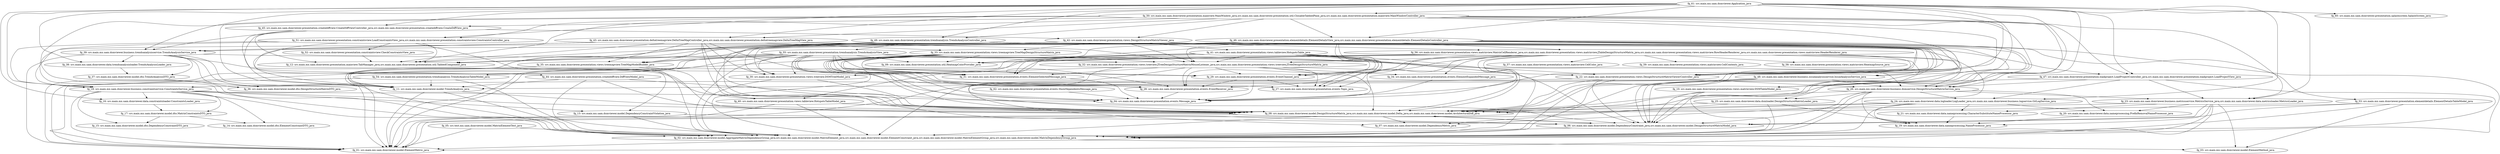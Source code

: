 digraph G { 
"fg_02: src.main.mx.uam.dsmviewer.model.AggregateMatrixDependencyGroup_java,src.main.mx.uam.dsmviewer.model.MatrixElement_java,src.main.mx.uam.dsmviewer.model.ElementConstraint_java,src.main.mx.uam.dsmviewer.model.MatrixElementGroup_java,src.main.mx.uam.dsmviewer.model.MatrixDependencyGroup_java" -> "fg_01: src.main.mx.uam.dsmviewer.model.ElementMetric_java"; 
"fg_02: src.main.mx.uam.dsmviewer.model.AggregateMatrixDependencyGroup_java,src.main.mx.uam.dsmviewer.model.MatrixElement_java,src.main.mx.uam.dsmviewer.model.ElementConstraint_java,src.main.mx.uam.dsmviewer.model.MatrixElementGroup_java,src.main.mx.uam.dsmviewer.model.MatrixDependencyGroup_java" -> "fg_03: src.main.mx.uam.dsmviewer.model.ElementMethod_java"; 
"fg_05: src.test.mx.uam.dsmviewer.model.MatrixElementTest_java" -> "fg_01: src.main.mx.uam.dsmviewer.model.ElementMetric_java"; 
"fg_05: src.test.mx.uam.dsmviewer.model.MatrixElementTest_java" -> "fg_02: src.main.mx.uam.dsmviewer.model.AggregateMatrixDependencyGroup_java,src.main.mx.uam.dsmviewer.model.MatrixElement_java,src.main.mx.uam.dsmviewer.model.ElementConstraint_java,src.main.mx.uam.dsmviewer.model.MatrixElementGroup_java,src.main.mx.uam.dsmviewer.model.MatrixDependencyGroup_java"; 
"fg_06: src.main.mx.uam.dsmviewer.model.DependencyConstraint_java,src.main.mx.uam.dsmviewer.model.DesignStructureMatrixModel_java" -> "fg_08: src.main.mx.uam.dsmviewer.model.DesignStructureMatrix_java,src.main.mx.uam.dsmviewer.model.Delta_java,src.main.mx.uam.dsmviewer.model.ArchitecturalDiff_java"; 
"fg_06: src.main.mx.uam.dsmviewer.model.DependencyConstraint_java,src.main.mx.uam.dsmviewer.model.DesignStructureMatrixModel_java" -> "fg_02: src.main.mx.uam.dsmviewer.model.AggregateMatrixDependencyGroup_java,src.main.mx.uam.dsmviewer.model.MatrixElement_java,src.main.mx.uam.dsmviewer.model.ElementConstraint_java,src.main.mx.uam.dsmviewer.model.MatrixElementGroup_java,src.main.mx.uam.dsmviewer.model.MatrixDependencyGroup_java"; 
"fg_08: src.main.mx.uam.dsmviewer.model.DesignStructureMatrix_java,src.main.mx.uam.dsmviewer.model.Delta_java,src.main.mx.uam.dsmviewer.model.ArchitecturalDiff_java" -> "fg_01: src.main.mx.uam.dsmviewer.model.ElementMetric_java"; 
"fg_08: src.main.mx.uam.dsmviewer.model.DesignStructureMatrix_java,src.main.mx.uam.dsmviewer.model.Delta_java,src.main.mx.uam.dsmviewer.model.ArchitecturalDiff_java" -> "fg_02: src.main.mx.uam.dsmviewer.model.AggregateMatrixDependencyGroup_java,src.main.mx.uam.dsmviewer.model.MatrixElement_java,src.main.mx.uam.dsmviewer.model.ElementConstraint_java,src.main.mx.uam.dsmviewer.model.MatrixElementGroup_java,src.main.mx.uam.dsmviewer.model.MatrixDependencyGroup_java"; 
"fg_08: src.main.mx.uam.dsmviewer.model.DesignStructureMatrix_java,src.main.mx.uam.dsmviewer.model.Delta_java,src.main.mx.uam.dsmviewer.model.ArchitecturalDiff_java" -> "fg_07: src.main.mx.uam.dsmviewer.model.DependencyMetric_java"; 
"fg_08: src.main.mx.uam.dsmviewer.model.DesignStructureMatrix_java,src.main.mx.uam.dsmviewer.model.Delta_java,src.main.mx.uam.dsmviewer.model.ArchitecturalDiff_java" -> "fg_06: src.main.mx.uam.dsmviewer.model.DependencyConstraint_java,src.main.mx.uam.dsmviewer.model.DesignStructureMatrixModel_java"; 
"fg_10: src.main.mx.uam.dsmviewer.presentation.views.matrixview.DSMTableModel_java" -> "fg_08: src.main.mx.uam.dsmviewer.model.DesignStructureMatrix_java,src.main.mx.uam.dsmviewer.model.Delta_java,src.main.mx.uam.dsmviewer.model.ArchitecturalDiff_java"; 
"fg_10: src.main.mx.uam.dsmviewer.presentation.views.matrixview.DSMTableModel_java" -> "fg_02: src.main.mx.uam.dsmviewer.model.AggregateMatrixDependencyGroup_java,src.main.mx.uam.dsmviewer.model.MatrixElement_java,src.main.mx.uam.dsmviewer.model.ElementConstraint_java,src.main.mx.uam.dsmviewer.model.MatrixElementGroup_java,src.main.mx.uam.dsmviewer.model.MatrixDependencyGroup_java"; 
"fg_10: src.main.mx.uam.dsmviewer.presentation.views.matrixview.DSMTableModel_java" -> "fg_06: src.main.mx.uam.dsmviewer.model.DependencyConstraint_java,src.main.mx.uam.dsmviewer.model.DesignStructureMatrixModel_java"; 
"fg_11: src.main.mx.uam.dsmviewer.model.TrendsAnalysis_java" -> "fg_01: src.main.mx.uam.dsmviewer.model.ElementMetric_java"; 
"fg_11: src.main.mx.uam.dsmviewer.model.TrendsAnalysis_java" -> "fg_08: src.main.mx.uam.dsmviewer.model.DesignStructureMatrix_java,src.main.mx.uam.dsmviewer.model.Delta_java,src.main.mx.uam.dsmviewer.model.ArchitecturalDiff_java"; 
"fg_11: src.main.mx.uam.dsmviewer.model.TrendsAnalysis_java" -> "fg_02: src.main.mx.uam.dsmviewer.model.AggregateMatrixDependencyGroup_java,src.main.mx.uam.dsmviewer.model.MatrixElement_java,src.main.mx.uam.dsmviewer.model.ElementConstraint_java,src.main.mx.uam.dsmviewer.model.MatrixElementGroup_java,src.main.mx.uam.dsmviewer.model.MatrixDependencyGroup_java"; 
"fg_13: src.main.mx.uam.dsmviewer.model.DependencyConstraintViolation_java" -> "fg_02: src.main.mx.uam.dsmviewer.model.AggregateMatrixDependencyGroup_java,src.main.mx.uam.dsmviewer.model.MatrixElement_java,src.main.mx.uam.dsmviewer.model.ElementConstraint_java,src.main.mx.uam.dsmviewer.model.MatrixElementGroup_java,src.main.mx.uam.dsmviewer.model.MatrixDependencyGroup_java"; 
"fg_13: src.main.mx.uam.dsmviewer.model.DependencyConstraintViolation_java" -> "fg_06: src.main.mx.uam.dsmviewer.model.DependencyConstraint_java,src.main.mx.uam.dsmviewer.model.DesignStructureMatrixModel_java"; 
"fg_16: src.main.mx.uam.dsmviewer.data.constraintsloader.ConstraintsLoader_java" -> "fg_17: src.main.mx.uam.dsmviewer.model.dto.MatrixConstraintsDTO_java"; 
"fg_17: src.main.mx.uam.dsmviewer.model.dto.MatrixConstraintsDTO_java" -> "fg_15: src.main.mx.uam.dsmviewer.model.dto.DependencyConstraintDTO_java"; 
"fg_17: src.main.mx.uam.dsmviewer.model.dto.MatrixConstraintsDTO_java" -> "fg_14: src.main.mx.uam.dsmviewer.model.dto.ElementConstraintDTO_java"; 
"fg_18: src.main.mx.uam.dsmviewer.business.constraintservice.ConstraintsService_java" -> "fg_16: src.main.mx.uam.dsmviewer.data.constraintsloader.ConstraintsLoader_java"; 
"fg_18: src.main.mx.uam.dsmviewer.business.constraintservice.ConstraintsService_java" -> "fg_15: src.main.mx.uam.dsmviewer.model.dto.DependencyConstraintDTO_java"; 
"fg_18: src.main.mx.uam.dsmviewer.business.constraintservice.ConstraintsService_java" -> "fg_13: src.main.mx.uam.dsmviewer.model.DependencyConstraintViolation_java"; 
"fg_18: src.main.mx.uam.dsmviewer.business.constraintservice.ConstraintsService_java" -> "fg_01: src.main.mx.uam.dsmviewer.model.ElementMetric_java"; 
"fg_18: src.main.mx.uam.dsmviewer.business.constraintservice.ConstraintsService_java" -> "fg_14: src.main.mx.uam.dsmviewer.model.dto.ElementConstraintDTO_java"; 
"fg_18: src.main.mx.uam.dsmviewer.business.constraintservice.ConstraintsService_java" -> "fg_17: src.main.mx.uam.dsmviewer.model.dto.MatrixConstraintsDTO_java"; 
"fg_18: src.main.mx.uam.dsmviewer.business.constraintservice.ConstraintsService_java" -> "fg_08: src.main.mx.uam.dsmviewer.model.DesignStructureMatrix_java,src.main.mx.uam.dsmviewer.model.Delta_java,src.main.mx.uam.dsmviewer.model.ArchitecturalDiff_java"; 
"fg_18: src.main.mx.uam.dsmviewer.business.constraintservice.ConstraintsService_java" -> "fg_02: src.main.mx.uam.dsmviewer.model.AggregateMatrixDependencyGroup_java,src.main.mx.uam.dsmviewer.model.MatrixElement_java,src.main.mx.uam.dsmviewer.model.ElementConstraint_java,src.main.mx.uam.dsmviewer.model.MatrixElementGroup_java,src.main.mx.uam.dsmviewer.model.MatrixDependencyGroup_java"; 
"fg_18: src.main.mx.uam.dsmviewer.business.constraintservice.ConstraintsService_java" -> "fg_06: src.main.mx.uam.dsmviewer.model.DependencyConstraint_java,src.main.mx.uam.dsmviewer.model.DesignStructureMatrixModel_java"; 
"fg_20: src.main.mx.uam.dsmviewer.data.nameprocessing.PrefixRemovalNameProcessor_java" -> "fg_19: src.main.mx.uam.dsmviewer.data.nameprocessing.NameProcessor_java"; 
"fg_21: src.main.mx.uam.dsmviewer.data.nameprocessing.CharacterSubstituteNameProcessor_java" -> "fg_19: src.main.mx.uam.dsmviewer.data.nameprocessing.NameProcessor_java"; 
"fg_22: src.main.mx.uam.dsmviewer.presentation.views.DesignStructureMatrixViewerController_java" -> "fg_18: src.main.mx.uam.dsmviewer.business.constraintservice.ConstraintsService_java"; 
"fg_22: src.main.mx.uam.dsmviewer.presentation.views.DesignStructureMatrixViewerController_java" -> "fg_08: src.main.mx.uam.dsmviewer.model.DesignStructureMatrix_java,src.main.mx.uam.dsmviewer.model.Delta_java,src.main.mx.uam.dsmviewer.model.ArchitecturalDiff_java"; 
"fg_22: src.main.mx.uam.dsmviewer.presentation.views.DesignStructureMatrixViewerController_java" -> "fg_02: src.main.mx.uam.dsmviewer.model.AggregateMatrixDependencyGroup_java,src.main.mx.uam.dsmviewer.model.MatrixElement_java,src.main.mx.uam.dsmviewer.model.ElementConstraint_java,src.main.mx.uam.dsmviewer.model.MatrixElementGroup_java,src.main.mx.uam.dsmviewer.model.MatrixDependencyGroup_java"; 
"fg_22: src.main.mx.uam.dsmviewer.presentation.views.DesignStructureMatrixViewerController_java" -> "fg_26: src.main.mx.uam.dsmviewer.business.dsmservice.DesignStructureMatrixService_java"; 
"fg_22: src.main.mx.uam.dsmviewer.presentation.views.DesignStructureMatrixViewerController_java" -> "fg_06: src.main.mx.uam.dsmviewer.model.DependencyConstraint_java,src.main.mx.uam.dsmviewer.model.DesignStructureMatrixModel_java"; 
"fg_23: src.main.mx.uam.dsmviewer.business.metricsservice.MetricsService_java,src.main.mx.uam.dsmviewer.data.metricsloader.MetricsLoader_java" -> "fg_21: src.main.mx.uam.dsmviewer.data.nameprocessing.CharacterSubstituteNameProcessor_java"; 
"fg_23: src.main.mx.uam.dsmviewer.business.metricsservice.MetricsService_java,src.main.mx.uam.dsmviewer.data.metricsloader.MetricsLoader_java" -> "fg_01: src.main.mx.uam.dsmviewer.model.ElementMetric_java"; 
"fg_23: src.main.mx.uam.dsmviewer.business.metricsservice.MetricsService_java,src.main.mx.uam.dsmviewer.data.metricsloader.MetricsLoader_java" -> "fg_08: src.main.mx.uam.dsmviewer.model.DesignStructureMatrix_java,src.main.mx.uam.dsmviewer.model.Delta_java,src.main.mx.uam.dsmviewer.model.ArchitecturalDiff_java"; 
"fg_23: src.main.mx.uam.dsmviewer.business.metricsservice.MetricsService_java,src.main.mx.uam.dsmviewer.data.metricsloader.MetricsLoader_java" -> "fg_02: src.main.mx.uam.dsmviewer.model.AggregateMatrixDependencyGroup_java,src.main.mx.uam.dsmviewer.model.MatrixElement_java,src.main.mx.uam.dsmviewer.model.ElementConstraint_java,src.main.mx.uam.dsmviewer.model.MatrixElementGroup_java,src.main.mx.uam.dsmviewer.model.MatrixDependencyGroup_java"; 
"fg_23: src.main.mx.uam.dsmviewer.business.metricsservice.MetricsService_java,src.main.mx.uam.dsmviewer.data.metricsloader.MetricsLoader_java" -> "fg_19: src.main.mx.uam.dsmviewer.data.nameprocessing.NameProcessor_java"; 
"fg_23: src.main.mx.uam.dsmviewer.business.metricsservice.MetricsService_java,src.main.mx.uam.dsmviewer.data.metricsloader.MetricsLoader_java" -> "fg_03: src.main.mx.uam.dsmviewer.model.ElementMethod_java"; 
"fg_23: src.main.mx.uam.dsmviewer.business.metricsservice.MetricsService_java,src.main.mx.uam.dsmviewer.data.metricsloader.MetricsLoader_java" -> "fg_20: src.main.mx.uam.dsmviewer.data.nameprocessing.PrefixRemovalNameProcessor_java"; 
"fg_23: src.main.mx.uam.dsmviewer.business.metricsservice.MetricsService_java,src.main.mx.uam.dsmviewer.data.metricsloader.MetricsLoader_java" -> "fg_06: src.main.mx.uam.dsmviewer.model.DependencyConstraint_java,src.main.mx.uam.dsmviewer.model.DesignStructureMatrixModel_java"; 
"fg_24: src.main.mx.uam.dsmviewer.data.logloader.LogLoader_java,src.main.mx.uam.dsmviewer.business.logservice.GitLogService_java" -> "fg_21: src.main.mx.uam.dsmviewer.data.nameprocessing.CharacterSubstituteNameProcessor_java"; 
"fg_24: src.main.mx.uam.dsmviewer.data.logloader.LogLoader_java,src.main.mx.uam.dsmviewer.business.logservice.GitLogService_java" -> "fg_01: src.main.mx.uam.dsmviewer.model.ElementMetric_java"; 
"fg_24: src.main.mx.uam.dsmviewer.data.logloader.LogLoader_java,src.main.mx.uam.dsmviewer.business.logservice.GitLogService_java" -> "fg_08: src.main.mx.uam.dsmviewer.model.DesignStructureMatrix_java,src.main.mx.uam.dsmviewer.model.Delta_java,src.main.mx.uam.dsmviewer.model.ArchitecturalDiff_java"; 
"fg_24: src.main.mx.uam.dsmviewer.data.logloader.LogLoader_java,src.main.mx.uam.dsmviewer.business.logservice.GitLogService_java" -> "fg_02: src.main.mx.uam.dsmviewer.model.AggregateMatrixDependencyGroup_java,src.main.mx.uam.dsmviewer.model.MatrixElement_java,src.main.mx.uam.dsmviewer.model.ElementConstraint_java,src.main.mx.uam.dsmviewer.model.MatrixElementGroup_java,src.main.mx.uam.dsmviewer.model.MatrixDependencyGroup_java"; 
"fg_24: src.main.mx.uam.dsmviewer.data.logloader.LogLoader_java,src.main.mx.uam.dsmviewer.business.logservice.GitLogService_java" -> "fg_19: src.main.mx.uam.dsmviewer.data.nameprocessing.NameProcessor_java"; 
"fg_24: src.main.mx.uam.dsmviewer.data.logloader.LogLoader_java,src.main.mx.uam.dsmviewer.business.logservice.GitLogService_java" -> "fg_07: src.main.mx.uam.dsmviewer.model.DependencyMetric_java"; 
"fg_24: src.main.mx.uam.dsmviewer.data.logloader.LogLoader_java,src.main.mx.uam.dsmviewer.business.logservice.GitLogService_java" -> "fg_20: src.main.mx.uam.dsmviewer.data.nameprocessing.PrefixRemovalNameProcessor_java"; 
"fg_25: src.main.mx.uam.dsmviewer.data.dsmloader.DesignStructureMatrixLoader_java" -> "fg_08: src.main.mx.uam.dsmviewer.model.DesignStructureMatrix_java,src.main.mx.uam.dsmviewer.model.Delta_java,src.main.mx.uam.dsmviewer.model.ArchitecturalDiff_java"; 
"fg_25: src.main.mx.uam.dsmviewer.data.dsmloader.DesignStructureMatrixLoader_java" -> "fg_02: src.main.mx.uam.dsmviewer.model.AggregateMatrixDependencyGroup_java,src.main.mx.uam.dsmviewer.model.MatrixElement_java,src.main.mx.uam.dsmviewer.model.ElementConstraint_java,src.main.mx.uam.dsmviewer.model.MatrixElementGroup_java,src.main.mx.uam.dsmviewer.model.MatrixDependencyGroup_java"; 
"fg_25: src.main.mx.uam.dsmviewer.data.dsmloader.DesignStructureMatrixLoader_java" -> "fg_19: src.main.mx.uam.dsmviewer.data.nameprocessing.NameProcessor_java"; 
"fg_25: src.main.mx.uam.dsmviewer.data.dsmloader.DesignStructureMatrixLoader_java" -> "fg_07: src.main.mx.uam.dsmviewer.model.DependencyMetric_java"; 
"fg_26: src.main.mx.uam.dsmviewer.business.dsmservice.DesignStructureMatrixService_java" -> "fg_23: src.main.mx.uam.dsmviewer.business.metricsservice.MetricsService_java,src.main.mx.uam.dsmviewer.data.metricsloader.MetricsLoader_java"; 
"fg_26: src.main.mx.uam.dsmviewer.business.dsmservice.DesignStructureMatrixService_java" -> "fg_25: src.main.mx.uam.dsmviewer.data.dsmloader.DesignStructureMatrixLoader_java"; 
"fg_26: src.main.mx.uam.dsmviewer.business.dsmservice.DesignStructureMatrixService_java" -> "fg_08: src.main.mx.uam.dsmviewer.model.DesignStructureMatrix_java,src.main.mx.uam.dsmviewer.model.Delta_java,src.main.mx.uam.dsmviewer.model.ArchitecturalDiff_java"; 
"fg_26: src.main.mx.uam.dsmviewer.business.dsmservice.DesignStructureMatrixService_java" -> "fg_02: src.main.mx.uam.dsmviewer.model.AggregateMatrixDependencyGroup_java,src.main.mx.uam.dsmviewer.model.MatrixElement_java,src.main.mx.uam.dsmviewer.model.ElementConstraint_java,src.main.mx.uam.dsmviewer.model.MatrixElementGroup_java,src.main.mx.uam.dsmviewer.model.MatrixDependencyGroup_java"; 
"fg_26: src.main.mx.uam.dsmviewer.business.dsmservice.DesignStructureMatrixService_java" -> "fg_19: src.main.mx.uam.dsmviewer.data.nameprocessing.NameProcessor_java"; 
"fg_26: src.main.mx.uam.dsmviewer.business.dsmservice.DesignStructureMatrixService_java" -> "fg_24: src.main.mx.uam.dsmviewer.data.logloader.LogLoader_java,src.main.mx.uam.dsmviewer.business.logservice.GitLogService_java"; 
"fg_26: src.main.mx.uam.dsmviewer.business.dsmservice.DesignStructureMatrixService_java" -> "fg_20: src.main.mx.uam.dsmviewer.data.nameprocessing.PrefixRemovalNameProcessor_java"; 
"fg_26: src.main.mx.uam.dsmviewer.business.dsmservice.DesignStructureMatrixService_java" -> "fg_06: src.main.mx.uam.dsmviewer.model.DependencyConstraint_java,src.main.mx.uam.dsmviewer.model.DesignStructureMatrixModel_java"; 
"fg_28: src.main.mx.uam.dsmviewer.presentation.events.EventReceiver_java" -> "fg_04: src.main.mx.uam.dsmviewer.presentation.events.Message_java"; 
"fg_29: src.main.mx.uam.dsmviewer.presentation.events.EventChannel_java" -> "fg_04: src.main.mx.uam.dsmviewer.presentation.events.Message_java"; 
"fg_29: src.main.mx.uam.dsmviewer.presentation.events.EventChannel_java" -> "fg_27: src.main.mx.uam.dsmviewer.presentation.events.Topic_java"; 
"fg_29: src.main.mx.uam.dsmviewer.presentation.events.EventChannel_java" -> "fg_28: src.main.mx.uam.dsmviewer.presentation.events.EventReceiver_java"; 
"fg_30: src.main.mx.uam.dsmviewer.presentation.views.treeview.DSMTreeModel_java" -> "fg_08: src.main.mx.uam.dsmviewer.model.DesignStructureMatrix_java,src.main.mx.uam.dsmviewer.model.Delta_java,src.main.mx.uam.dsmviewer.model.ArchitecturalDiff_java"; 
"fg_30: src.main.mx.uam.dsmviewer.presentation.views.treeview.DSMTreeModel_java" -> "fg_02: src.main.mx.uam.dsmviewer.model.AggregateMatrixDependencyGroup_java,src.main.mx.uam.dsmviewer.model.MatrixElement_java,src.main.mx.uam.dsmviewer.model.ElementConstraint_java,src.main.mx.uam.dsmviewer.model.MatrixElementGroup_java,src.main.mx.uam.dsmviewer.model.MatrixDependencyGroup_java"; 
"fg_31: src.main.mx.uam.dsmviewer.presentation.events.ElementSelectedMessage_java" -> "fg_04: src.main.mx.uam.dsmviewer.presentation.events.Message_java"; 
"fg_32: src.main.mx.uam.dsmviewer.presentation.views.treeview.JTreeDesignStuctureMatrixMouseListener_java,src.main.mx.uam.dsmviewer.presentation.views.treeview.JTreeDesignStructureMatrix_java" -> "fg_31: src.main.mx.uam.dsmviewer.presentation.events.ElementSelectedMessage_java"; 
"fg_32: src.main.mx.uam.dsmviewer.presentation.views.treeview.JTreeDesignStuctureMatrixMouseListener_java,src.main.mx.uam.dsmviewer.presentation.views.treeview.JTreeDesignStructureMatrix_java" -> "fg_22: src.main.mx.uam.dsmviewer.presentation.views.DesignStructureMatrixViewerController_java"; 
"fg_32: src.main.mx.uam.dsmviewer.presentation.views.treeview.JTreeDesignStuctureMatrixMouseListener_java,src.main.mx.uam.dsmviewer.presentation.views.treeview.JTreeDesignStructureMatrix_java" -> "fg_29: src.main.mx.uam.dsmviewer.presentation.events.EventChannel_java"; 
"fg_32: src.main.mx.uam.dsmviewer.presentation.views.treeview.JTreeDesignStuctureMatrixMouseListener_java,src.main.mx.uam.dsmviewer.presentation.views.treeview.JTreeDesignStructureMatrix_java" -> "fg_04: src.main.mx.uam.dsmviewer.presentation.events.Message_java"; 
"fg_32: src.main.mx.uam.dsmviewer.presentation.views.treeview.JTreeDesignStuctureMatrixMouseListener_java,src.main.mx.uam.dsmviewer.presentation.views.treeview.JTreeDesignStructureMatrix_java" -> "fg_08: src.main.mx.uam.dsmviewer.model.DesignStructureMatrix_java,src.main.mx.uam.dsmviewer.model.Delta_java,src.main.mx.uam.dsmviewer.model.ArchitecturalDiff_java"; 
"fg_32: src.main.mx.uam.dsmviewer.presentation.views.treeview.JTreeDesignStuctureMatrixMouseListener_java,src.main.mx.uam.dsmviewer.presentation.views.treeview.JTreeDesignStructureMatrix_java" -> "fg_02: src.main.mx.uam.dsmviewer.model.AggregateMatrixDependencyGroup_java,src.main.mx.uam.dsmviewer.model.MatrixElement_java,src.main.mx.uam.dsmviewer.model.ElementConstraint_java,src.main.mx.uam.dsmviewer.model.MatrixElementGroup_java,src.main.mx.uam.dsmviewer.model.MatrixDependencyGroup_java"; 
"fg_32: src.main.mx.uam.dsmviewer.presentation.views.treeview.JTreeDesignStuctureMatrixMouseListener_java,src.main.mx.uam.dsmviewer.presentation.views.treeview.JTreeDesignStructureMatrix_java" -> "fg_30: src.main.mx.uam.dsmviewer.presentation.views.treeview.DSMTreeModel_java"; 
"fg_32: src.main.mx.uam.dsmviewer.presentation.views.treeview.JTreeDesignStuctureMatrixMouseListener_java,src.main.mx.uam.dsmviewer.presentation.views.treeview.JTreeDesignStructureMatrix_java" -> "fg_27: src.main.mx.uam.dsmviewer.presentation.events.Topic_java"; 
"fg_32: src.main.mx.uam.dsmviewer.presentation.views.treeview.JTreeDesignStuctureMatrixMouseListener_java,src.main.mx.uam.dsmviewer.presentation.views.treeview.JTreeDesignStructureMatrix_java" -> "fg_28: src.main.mx.uam.dsmviewer.presentation.events.EventReceiver_java"; 
"fg_32: src.main.mx.uam.dsmviewer.presentation.views.treeview.JTreeDesignStuctureMatrixMouseListener_java,src.main.mx.uam.dsmviewer.presentation.views.treeview.JTreeDesignStructureMatrix_java" -> "fg_34: src.main.mx.uam.dsmviewer.presentation.events.ElementExpandedMessage_java"; 
"fg_33: src.main.mx.uam.dsmviewer.presentation.views.treemapview.TreeMapDesignStructureMatrix_java" -> "fg_31: src.main.mx.uam.dsmviewer.presentation.events.ElementSelectedMessage_java"; 
"fg_33: src.main.mx.uam.dsmviewer.presentation.views.treemapview.TreeMapDesignStructureMatrix_java" -> "fg_32: src.main.mx.uam.dsmviewer.presentation.views.treeview.JTreeDesignStuctureMatrixMouseListener_java,src.main.mx.uam.dsmviewer.presentation.views.treeview.JTreeDesignStructureMatrix_java"; 
"fg_33: src.main.mx.uam.dsmviewer.presentation.views.treemapview.TreeMapDesignStructureMatrix_java" -> "fg_29: src.main.mx.uam.dsmviewer.presentation.events.EventChannel_java"; 
"fg_33: src.main.mx.uam.dsmviewer.presentation.views.treemapview.TreeMapDesignStructureMatrix_java" -> "fg_04: src.main.mx.uam.dsmviewer.presentation.events.Message_java"; 
"fg_33: src.main.mx.uam.dsmviewer.presentation.views.treemapview.TreeMapDesignStructureMatrix_java" -> "fg_01: src.main.mx.uam.dsmviewer.model.ElementMetric_java"; 
"fg_33: src.main.mx.uam.dsmviewer.presentation.views.treemapview.TreeMapDesignStructureMatrix_java" -> "fg_08: src.main.mx.uam.dsmviewer.model.DesignStructureMatrix_java,src.main.mx.uam.dsmviewer.model.Delta_java,src.main.mx.uam.dsmviewer.model.ArchitecturalDiff_java"; 
"fg_33: src.main.mx.uam.dsmviewer.presentation.views.treemapview.TreeMapDesignStructureMatrix_java" -> "fg_02: src.main.mx.uam.dsmviewer.model.AggregateMatrixDependencyGroup_java,src.main.mx.uam.dsmviewer.model.MatrixElement_java,src.main.mx.uam.dsmviewer.model.ElementConstraint_java,src.main.mx.uam.dsmviewer.model.MatrixElementGroup_java,src.main.mx.uam.dsmviewer.model.MatrixDependencyGroup_java"; 
"fg_33: src.main.mx.uam.dsmviewer.presentation.views.treemapview.TreeMapDesignStructureMatrix_java" -> "fg_30: src.main.mx.uam.dsmviewer.presentation.views.treeview.DSMTreeModel_java"; 
"fg_33: src.main.mx.uam.dsmviewer.presentation.views.treemapview.TreeMapDesignStructureMatrix_java" -> "fg_27: src.main.mx.uam.dsmviewer.presentation.events.Topic_java"; 
"fg_33: src.main.mx.uam.dsmviewer.presentation.views.treemapview.TreeMapDesignStructureMatrix_java" -> "fg_09: src.main.mx.uam.dsmviewer.presentation.util.HeatmapColorProvider_java"; 
"fg_33: src.main.mx.uam.dsmviewer.presentation.views.treemapview.TreeMapDesignStructureMatrix_java" -> "fg_28: src.main.mx.uam.dsmviewer.presentation.events.EventReceiver_java"; 
"fg_34: src.main.mx.uam.dsmviewer.presentation.events.ElementExpandedMessage_java" -> "fg_04: src.main.mx.uam.dsmviewer.presentation.events.Message_java"; 
"fg_35: src.main.mx.uam.dsmviewer.presentation.views.treemapview.TreeMapModelBuilder_java" -> "fg_01: src.main.mx.uam.dsmviewer.model.ElementMetric_java"; 
"fg_35: src.main.mx.uam.dsmviewer.presentation.views.treemapview.TreeMapModelBuilder_java" -> "fg_08: src.main.mx.uam.dsmviewer.model.DesignStructureMatrix_java,src.main.mx.uam.dsmviewer.model.Delta_java,src.main.mx.uam.dsmviewer.model.ArchitecturalDiff_java"; 
"fg_35: src.main.mx.uam.dsmviewer.presentation.views.treemapview.TreeMapModelBuilder_java" -> "fg_02: src.main.mx.uam.dsmviewer.model.AggregateMatrixDependencyGroup_java,src.main.mx.uam.dsmviewer.model.MatrixElement_java,src.main.mx.uam.dsmviewer.model.ElementConstraint_java,src.main.mx.uam.dsmviewer.model.MatrixElementGroup_java,src.main.mx.uam.dsmviewer.model.MatrixDependencyGroup_java"; 
"fg_37: src.main.mx.uam.dsmviewer.model.dto.TrendsAnalysisDTO_java" -> "fg_36: src.main.mx.uam.dsmviewer.model.dto.DesignStructureMatrixDTO_java"; 
"fg_38: src.main.mx.uam.dsmviewer.data.trendsanalysisloader.TrendsAnalysisLoader_java" -> "fg_37: src.main.mx.uam.dsmviewer.model.dto.TrendsAnalysisDTO_java"; 
"fg_39: src.main.mx.uam.dsmviewer.business.trendsanalysisservice.TrendsAnalysisService_java" -> "fg_37: src.main.mx.uam.dsmviewer.model.dto.TrendsAnalysisDTO_java"; 
"fg_39: src.main.mx.uam.dsmviewer.business.trendsanalysisservice.TrendsAnalysisService_java" -> "fg_01: src.main.mx.uam.dsmviewer.model.ElementMetric_java"; 
"fg_39: src.main.mx.uam.dsmviewer.business.trendsanalysisservice.TrendsAnalysisService_java" -> "fg_38: src.main.mx.uam.dsmviewer.data.trendsanalysisloader.TrendsAnalysisLoader_java"; 
"fg_39: src.main.mx.uam.dsmviewer.business.trendsanalysisservice.TrendsAnalysisService_java" -> "fg_08: src.main.mx.uam.dsmviewer.model.DesignStructureMatrix_java,src.main.mx.uam.dsmviewer.model.Delta_java,src.main.mx.uam.dsmviewer.model.ArchitecturalDiff_java"; 
"fg_39: src.main.mx.uam.dsmviewer.business.trendsanalysisservice.TrendsAnalysisService_java" -> "fg_02: src.main.mx.uam.dsmviewer.model.AggregateMatrixDependencyGroup_java,src.main.mx.uam.dsmviewer.model.MatrixElement_java,src.main.mx.uam.dsmviewer.model.ElementConstraint_java,src.main.mx.uam.dsmviewer.model.MatrixElementGroup_java,src.main.mx.uam.dsmviewer.model.MatrixDependencyGroup_java"; 
"fg_39: src.main.mx.uam.dsmviewer.business.trendsanalysisservice.TrendsAnalysisService_java" -> "fg_26: src.main.mx.uam.dsmviewer.business.dsmservice.DesignStructureMatrixService_java"; 
"fg_39: src.main.mx.uam.dsmviewer.business.trendsanalysisservice.TrendsAnalysisService_java" -> "fg_11: src.main.mx.uam.dsmviewer.model.TrendsAnalysis_java"; 
"fg_39: src.main.mx.uam.dsmviewer.business.trendsanalysisservice.TrendsAnalysisService_java" -> "fg_36: src.main.mx.uam.dsmviewer.model.dto.DesignStructureMatrixDTO_java"; 
"fg_40: src.main.mx.uam.dsmviewer.presentation.views.tableview.HotspotsTableModel_java" -> "fg_01: src.main.mx.uam.dsmviewer.model.ElementMetric_java"; 
"fg_40: src.main.mx.uam.dsmviewer.presentation.views.tableview.HotspotsTableModel_java" -> "fg_08: src.main.mx.uam.dsmviewer.model.DesignStructureMatrix_java,src.main.mx.uam.dsmviewer.model.Delta_java,src.main.mx.uam.dsmviewer.model.ArchitecturalDiff_java"; 
"fg_40: src.main.mx.uam.dsmviewer.presentation.views.tableview.HotspotsTableModel_java" -> "fg_02: src.main.mx.uam.dsmviewer.model.AggregateMatrixDependencyGroup_java,src.main.mx.uam.dsmviewer.model.MatrixElement_java,src.main.mx.uam.dsmviewer.model.ElementConstraint_java,src.main.mx.uam.dsmviewer.model.MatrixElementGroup_java,src.main.mx.uam.dsmviewer.model.MatrixDependencyGroup_java"; 
"fg_41: src.main.mx.uam.dsmviewer.presentation.views.tableview.HotspotsTable_java" -> "fg_40: src.main.mx.uam.dsmviewer.presentation.views.tableview.HotspotsTableModel_java"; 
"fg_41: src.main.mx.uam.dsmviewer.presentation.views.tableview.HotspotsTable_java" -> "fg_31: src.main.mx.uam.dsmviewer.presentation.events.ElementSelectedMessage_java"; 
"fg_41: src.main.mx.uam.dsmviewer.presentation.views.tableview.HotspotsTable_java" -> "fg_32: src.main.mx.uam.dsmviewer.presentation.views.treeview.JTreeDesignStuctureMatrixMouseListener_java,src.main.mx.uam.dsmviewer.presentation.views.treeview.JTreeDesignStructureMatrix_java"; 
"fg_41: src.main.mx.uam.dsmviewer.presentation.views.tableview.HotspotsTable_java" -> "fg_29: src.main.mx.uam.dsmviewer.presentation.events.EventChannel_java"; 
"fg_41: src.main.mx.uam.dsmviewer.presentation.views.tableview.HotspotsTable_java" -> "fg_04: src.main.mx.uam.dsmviewer.presentation.events.Message_java"; 
"fg_41: src.main.mx.uam.dsmviewer.presentation.views.tableview.HotspotsTable_java" -> "fg_01: src.main.mx.uam.dsmviewer.model.ElementMetric_java"; 
"fg_41: src.main.mx.uam.dsmviewer.presentation.views.tableview.HotspotsTable_java" -> "fg_08: src.main.mx.uam.dsmviewer.model.DesignStructureMatrix_java,src.main.mx.uam.dsmviewer.model.Delta_java,src.main.mx.uam.dsmviewer.model.ArchitecturalDiff_java"; 
"fg_41: src.main.mx.uam.dsmviewer.presentation.views.tableview.HotspotsTable_java" -> "fg_02: src.main.mx.uam.dsmviewer.model.AggregateMatrixDependencyGroup_java,src.main.mx.uam.dsmviewer.model.MatrixElement_java,src.main.mx.uam.dsmviewer.model.ElementConstraint_java,src.main.mx.uam.dsmviewer.model.MatrixElementGroup_java,src.main.mx.uam.dsmviewer.model.MatrixDependencyGroup_java"; 
"fg_41: src.main.mx.uam.dsmviewer.presentation.views.tableview.HotspotsTable_java" -> "fg_09: src.main.mx.uam.dsmviewer.presentation.util.HeatmapColorProvider_java"; 
"fg_41: src.main.mx.uam.dsmviewer.presentation.views.tableview.HotspotsTable_java" -> "fg_27: src.main.mx.uam.dsmviewer.presentation.events.Topic_java"; 
"fg_41: src.main.mx.uam.dsmviewer.presentation.views.tableview.HotspotsTable_java" -> "fg_28: src.main.mx.uam.dsmviewer.presentation.events.EventReceiver_java"; 
"fg_42: src.main.mx.uam.dsmviewer.presentation.views.DesignStructureMatrixViewer_java" -> "fg_40: src.main.mx.uam.dsmviewer.presentation.views.tableview.HotspotsTableModel_java"; 
"fg_42: src.main.mx.uam.dsmviewer.presentation.views.DesignStructureMatrixViewer_java" -> "fg_10: src.main.mx.uam.dsmviewer.presentation.views.matrixview.DSMTableModel_java"; 
"fg_42: src.main.mx.uam.dsmviewer.presentation.views.DesignStructureMatrixViewer_java" -> "fg_12: src.main.mx.uam.dsmviewer.presentation.mainview.TabManager_java,src.main.mx.uam.dsmviewer.presentation.util.TabbedComponent_java"; 
"fg_42: src.main.mx.uam.dsmviewer.presentation.views.DesignStructureMatrixViewer_java" -> "fg_32: src.main.mx.uam.dsmviewer.presentation.views.treeview.JTreeDesignStuctureMatrixMouseListener_java,src.main.mx.uam.dsmviewer.presentation.views.treeview.JTreeDesignStructureMatrix_java"; 
"fg_42: src.main.mx.uam.dsmviewer.presentation.views.DesignStructureMatrixViewer_java" -> "fg_22: src.main.mx.uam.dsmviewer.presentation.views.DesignStructureMatrixViewerController_java"; 
"fg_42: src.main.mx.uam.dsmviewer.presentation.views.DesignStructureMatrixViewer_java" -> "fg_41: src.main.mx.uam.dsmviewer.presentation.views.tableview.HotspotsTable_java"; 
"fg_42: src.main.mx.uam.dsmviewer.presentation.views.DesignStructureMatrixViewer_java" -> "fg_56: src.main.mx.uam.dsmviewer.presentation.views.matrixview.MatrixCellRenderer_java,src.main.mx.uam.dsmviewer.presentation.views.matrixview.JTableDesignStructureMatrix_java,src.main.mx.uam.dsmviewer.presentation.views.matrixview.RowHeaderRenderer_java,src.main.mx.uam.dsmviewer.presentation.views.matrixview.HeaderRenderer_java"; 
"fg_42: src.main.mx.uam.dsmviewer.presentation.views.DesignStructureMatrixViewer_java" -> "fg_35: src.main.mx.uam.dsmviewer.presentation.views.treemapview.TreeMapModelBuilder_java"; 
"fg_42: src.main.mx.uam.dsmviewer.presentation.views.DesignStructureMatrixViewer_java" -> "fg_30: src.main.mx.uam.dsmviewer.presentation.views.treeview.DSMTreeModel_java"; 
"fg_42: src.main.mx.uam.dsmviewer.presentation.views.DesignStructureMatrixViewer_java" -> "fg_33: src.main.mx.uam.dsmviewer.presentation.views.treemapview.TreeMapDesignStructureMatrix_java"; 
"fg_42: src.main.mx.uam.dsmviewer.presentation.views.DesignStructureMatrixViewer_java" -> "fg_06: src.main.mx.uam.dsmviewer.model.DependencyConstraint_java,src.main.mx.uam.dsmviewer.model.DesignStructureMatrixModel_java"; 
"fg_43: src.main.mx.uam.dsmviewer.presentation.deltatreemapview.DeltaTreeMapController_java,src.main.mx.uam.dsmviewer.presentation.deltatreemapview.DeltaTreeMapView_java" -> "fg_12: src.main.mx.uam.dsmviewer.presentation.mainview.TabManager_java,src.main.mx.uam.dsmviewer.presentation.util.TabbedComponent_java"; 
"fg_43: src.main.mx.uam.dsmviewer.presentation.deltatreemapview.DeltaTreeMapController_java,src.main.mx.uam.dsmviewer.presentation.deltatreemapview.DeltaTreeMapView_java" -> "fg_32: src.main.mx.uam.dsmviewer.presentation.views.treeview.JTreeDesignStuctureMatrixMouseListener_java,src.main.mx.uam.dsmviewer.presentation.views.treeview.JTreeDesignStructureMatrix_java"; 
"fg_43: src.main.mx.uam.dsmviewer.presentation.deltatreemapview.DeltaTreeMapController_java,src.main.mx.uam.dsmviewer.presentation.deltatreemapview.DeltaTreeMapView_java" -> "fg_22: src.main.mx.uam.dsmviewer.presentation.views.DesignStructureMatrixViewerController_java"; 
"fg_43: src.main.mx.uam.dsmviewer.presentation.deltatreemapview.DeltaTreeMapController_java,src.main.mx.uam.dsmviewer.presentation.deltatreemapview.DeltaTreeMapView_java" -> "fg_04: src.main.mx.uam.dsmviewer.presentation.events.Message_java"; 
"fg_43: src.main.mx.uam.dsmviewer.presentation.deltatreemapview.DeltaTreeMapController_java,src.main.mx.uam.dsmviewer.presentation.deltatreemapview.DeltaTreeMapView_java" -> "fg_08: src.main.mx.uam.dsmviewer.model.DesignStructureMatrix_java,src.main.mx.uam.dsmviewer.model.Delta_java,src.main.mx.uam.dsmviewer.model.ArchitecturalDiff_java"; 
"fg_43: src.main.mx.uam.dsmviewer.presentation.deltatreemapview.DeltaTreeMapController_java,src.main.mx.uam.dsmviewer.presentation.deltatreemapview.DeltaTreeMapView_java" -> "fg_35: src.main.mx.uam.dsmviewer.presentation.views.treemapview.TreeMapModelBuilder_java"; 
"fg_43: src.main.mx.uam.dsmviewer.presentation.deltatreemapview.DeltaTreeMapController_java,src.main.mx.uam.dsmviewer.presentation.deltatreemapview.DeltaTreeMapView_java" -> "fg_30: src.main.mx.uam.dsmviewer.presentation.views.treeview.DSMTreeModel_java"; 
"fg_43: src.main.mx.uam.dsmviewer.presentation.deltatreemapview.DeltaTreeMapController_java,src.main.mx.uam.dsmviewer.presentation.deltatreemapview.DeltaTreeMapView_java" -> "fg_11: src.main.mx.uam.dsmviewer.model.TrendsAnalysis_java"; 
"fg_43: src.main.mx.uam.dsmviewer.presentation.deltatreemapview.DeltaTreeMapController_java,src.main.mx.uam.dsmviewer.presentation.deltatreemapview.DeltaTreeMapView_java" -> "fg_26: src.main.mx.uam.dsmviewer.business.dsmservice.DesignStructureMatrixService_java"; 
"fg_43: src.main.mx.uam.dsmviewer.presentation.deltatreemapview.DeltaTreeMapController_java,src.main.mx.uam.dsmviewer.presentation.deltatreemapview.DeltaTreeMapView_java" -> "fg_33: src.main.mx.uam.dsmviewer.presentation.views.treemapview.TreeMapDesignStructureMatrix_java"; 
"fg_43: src.main.mx.uam.dsmviewer.presentation.deltatreemapview.DeltaTreeMapController_java,src.main.mx.uam.dsmviewer.presentation.deltatreemapview.DeltaTreeMapView_java" -> "fg_39: src.main.mx.uam.dsmviewer.business.trendsanalysisservice.TrendsAnalysisService_java"; 
"fg_43: src.main.mx.uam.dsmviewer.presentation.deltatreemapview.DeltaTreeMapController_java,src.main.mx.uam.dsmviewer.presentation.deltatreemapview.DeltaTreeMapView_java" -> "fg_28: src.main.mx.uam.dsmviewer.presentation.events.EventReceiver_java"; 
"fg_44: src.main.mx.uam.dsmviewer.presentation.creatediffview.DiffViewModel_java" -> "fg_08: src.main.mx.uam.dsmviewer.model.DesignStructureMatrix_java,src.main.mx.uam.dsmviewer.model.Delta_java,src.main.mx.uam.dsmviewer.model.ArchitecturalDiff_java"; 
"fg_44: src.main.mx.uam.dsmviewer.presentation.creatediffview.DiffViewModel_java" -> "fg_02: src.main.mx.uam.dsmviewer.model.AggregateMatrixDependencyGroup_java,src.main.mx.uam.dsmviewer.model.MatrixElement_java,src.main.mx.uam.dsmviewer.model.ElementConstraint_java,src.main.mx.uam.dsmviewer.model.MatrixElementGroup_java,src.main.mx.uam.dsmviewer.model.MatrixDependencyGroup_java"; 
"fg_44: src.main.mx.uam.dsmviewer.presentation.creatediffview.DiffViewModel_java" -> "fg_11: src.main.mx.uam.dsmviewer.model.TrendsAnalysis_java"; 
"fg_44: src.main.mx.uam.dsmviewer.presentation.creatediffview.DiffViewModel_java" -> "fg_06: src.main.mx.uam.dsmviewer.model.DependencyConstraint_java,src.main.mx.uam.dsmviewer.model.DesignStructureMatrixModel_java"; 
"fg_45: src.main.mx.uam.dsmviewer.presentation.creatediffview.CreateDiffViewController_java,src.main.mx.uam.dsmviewer.presentation.creatediffview.CreateDiffView_java" -> "fg_12: src.main.mx.uam.dsmviewer.presentation.mainview.TabManager_java,src.main.mx.uam.dsmviewer.presentation.util.TabbedComponent_java"; 
"fg_45: src.main.mx.uam.dsmviewer.presentation.creatediffview.CreateDiffViewController_java,src.main.mx.uam.dsmviewer.presentation.creatediffview.CreateDiffView_java" -> "fg_42: src.main.mx.uam.dsmviewer.presentation.views.DesignStructureMatrixViewer_java"; 
"fg_45: src.main.mx.uam.dsmviewer.presentation.creatediffview.CreateDiffViewController_java,src.main.mx.uam.dsmviewer.presentation.creatediffview.CreateDiffView_java" -> "fg_44: src.main.mx.uam.dsmviewer.presentation.creatediffview.DiffViewModel_java"; 
"fg_45: src.main.mx.uam.dsmviewer.presentation.creatediffview.CreateDiffViewController_java,src.main.mx.uam.dsmviewer.presentation.creatediffview.CreateDiffView_java" -> "fg_11: src.main.mx.uam.dsmviewer.model.TrendsAnalysis_java"; 
"fg_45: src.main.mx.uam.dsmviewer.presentation.creatediffview.CreateDiffViewController_java,src.main.mx.uam.dsmviewer.presentation.creatediffview.CreateDiffView_java" -> "fg_39: src.main.mx.uam.dsmviewer.business.trendsanalysisservice.TrendsAnalysisService_java"; 
"fg_46: src.main.mx.uam.dsmviewer.presentation.elementdetails.ElementDetailsView_java,src.main.mx.uam.dsmviewer.presentation.elementdetails.ElementDetailsController_java" -> "fg_12: src.main.mx.uam.dsmviewer.presentation.mainview.TabManager_java,src.main.mx.uam.dsmviewer.presentation.util.TabbedComponent_java"; 
"fg_46: src.main.mx.uam.dsmviewer.presentation.elementdetails.ElementDetailsView_java,src.main.mx.uam.dsmviewer.presentation.elementdetails.ElementDetailsController_java" -> "fg_31: src.main.mx.uam.dsmviewer.presentation.events.ElementSelectedMessage_java"; 
"fg_46: src.main.mx.uam.dsmviewer.presentation.elementdetails.ElementDetailsView_java,src.main.mx.uam.dsmviewer.presentation.elementdetails.ElementDetailsController_java" -> "fg_01: src.main.mx.uam.dsmviewer.model.ElementMetric_java"; 
"fg_46: src.main.mx.uam.dsmviewer.presentation.elementdetails.ElementDetailsView_java,src.main.mx.uam.dsmviewer.presentation.elementdetails.ElementDetailsController_java" -> "fg_08: src.main.mx.uam.dsmviewer.model.DesignStructureMatrix_java,src.main.mx.uam.dsmviewer.model.Delta_java,src.main.mx.uam.dsmviewer.model.ArchitecturalDiff_java"; 
"fg_46: src.main.mx.uam.dsmviewer.presentation.elementdetails.ElementDetailsView_java,src.main.mx.uam.dsmviewer.presentation.elementdetails.ElementDetailsController_java" -> "fg_56: src.main.mx.uam.dsmviewer.presentation.views.matrixview.MatrixCellRenderer_java,src.main.mx.uam.dsmviewer.presentation.views.matrixview.JTableDesignStructureMatrix_java,src.main.mx.uam.dsmviewer.presentation.views.matrixview.RowHeaderRenderer_java,src.main.mx.uam.dsmviewer.presentation.views.matrixview.HeaderRenderer_java"; 
"fg_46: src.main.mx.uam.dsmviewer.presentation.elementdetails.ElementDetailsView_java,src.main.mx.uam.dsmviewer.presentation.elementdetails.ElementDetailsController_java" -> "fg_30: src.main.mx.uam.dsmviewer.presentation.views.treeview.DSMTreeModel_java"; 
"fg_46: src.main.mx.uam.dsmviewer.presentation.elementdetails.ElementDetailsView_java,src.main.mx.uam.dsmviewer.presentation.elementdetails.ElementDetailsController_java" -> "fg_06: src.main.mx.uam.dsmviewer.model.DependencyConstraint_java,src.main.mx.uam.dsmviewer.model.DesignStructureMatrixModel_java"; 
"fg_46: src.main.mx.uam.dsmviewer.presentation.elementdetails.ElementDetailsView_java,src.main.mx.uam.dsmviewer.presentation.elementdetails.ElementDetailsController_java" -> "fg_28: src.main.mx.uam.dsmviewer.presentation.events.EventReceiver_java"; 
"fg_46: src.main.mx.uam.dsmviewer.presentation.elementdetails.ElementDetailsView_java,src.main.mx.uam.dsmviewer.presentation.elementdetails.ElementDetailsController_java" -> "fg_10: src.main.mx.uam.dsmviewer.presentation.views.matrixview.DSMTableModel_java"; 
"fg_46: src.main.mx.uam.dsmviewer.presentation.elementdetails.ElementDetailsView_java,src.main.mx.uam.dsmviewer.presentation.elementdetails.ElementDetailsController_java" -> "fg_18: src.main.mx.uam.dsmviewer.business.constraintservice.ConstraintsService_java"; 
"fg_46: src.main.mx.uam.dsmviewer.presentation.elementdetails.ElementDetailsView_java,src.main.mx.uam.dsmviewer.presentation.elementdetails.ElementDetailsController_java" -> "fg_32: src.main.mx.uam.dsmviewer.presentation.views.treeview.JTreeDesignStuctureMatrixMouseListener_java,src.main.mx.uam.dsmviewer.presentation.views.treeview.JTreeDesignStructureMatrix_java"; 
"fg_46: src.main.mx.uam.dsmviewer.presentation.elementdetails.ElementDetailsView_java,src.main.mx.uam.dsmviewer.presentation.elementdetails.ElementDetailsController_java" -> "fg_22: src.main.mx.uam.dsmviewer.presentation.views.DesignStructureMatrixViewerController_java"; 
"fg_46: src.main.mx.uam.dsmviewer.presentation.elementdetails.ElementDetailsView_java,src.main.mx.uam.dsmviewer.presentation.elementdetails.ElementDetailsController_java" -> "fg_29: src.main.mx.uam.dsmviewer.presentation.events.EventChannel_java"; 
"fg_46: src.main.mx.uam.dsmviewer.presentation.elementdetails.ElementDetailsView_java,src.main.mx.uam.dsmviewer.presentation.elementdetails.ElementDetailsController_java" -> "fg_04: src.main.mx.uam.dsmviewer.presentation.events.Message_java"; 
"fg_46: src.main.mx.uam.dsmviewer.presentation.elementdetails.ElementDetailsView_java,src.main.mx.uam.dsmviewer.presentation.elementdetails.ElementDetailsController_java" -> "fg_02: src.main.mx.uam.dsmviewer.model.AggregateMatrixDependencyGroup_java,src.main.mx.uam.dsmviewer.model.MatrixElement_java,src.main.mx.uam.dsmviewer.model.ElementConstraint_java,src.main.mx.uam.dsmviewer.model.MatrixElementGroup_java,src.main.mx.uam.dsmviewer.model.MatrixDependencyGroup_java"; 
"fg_46: src.main.mx.uam.dsmviewer.presentation.elementdetails.ElementDetailsView_java,src.main.mx.uam.dsmviewer.presentation.elementdetails.ElementDetailsController_java" -> "fg_35: src.main.mx.uam.dsmviewer.presentation.views.treemapview.TreeMapModelBuilder_java"; 
"fg_46: src.main.mx.uam.dsmviewer.presentation.elementdetails.ElementDetailsView_java,src.main.mx.uam.dsmviewer.presentation.elementdetails.ElementDetailsController_java" -> "fg_53: src.main.mx.uam.dsmviewer.presentation.elementdetails.ElementDetailsTableModel_java"; 
"fg_46: src.main.mx.uam.dsmviewer.presentation.elementdetails.ElementDetailsView_java,src.main.mx.uam.dsmviewer.presentation.elementdetails.ElementDetailsController_java" -> "fg_27: src.main.mx.uam.dsmviewer.presentation.events.Topic_java"; 
"fg_47: src.main.mx.uam.dsmviewer.presentation.loadproject.LoadProjectController_java,src.main.mx.uam.dsmviewer.presentation.loadproject.LoadProjectView_java" -> "fg_23: src.main.mx.uam.dsmviewer.business.metricsservice.MetricsService_java,src.main.mx.uam.dsmviewer.data.metricsloader.MetricsLoader_java"; 
"fg_47: src.main.mx.uam.dsmviewer.presentation.loadproject.LoadProjectController_java,src.main.mx.uam.dsmviewer.presentation.loadproject.LoadProjectView_java" -> "fg_08: src.main.mx.uam.dsmviewer.model.DesignStructureMatrix_java,src.main.mx.uam.dsmviewer.model.Delta_java,src.main.mx.uam.dsmviewer.model.ArchitecturalDiff_java"; 
"fg_47: src.main.mx.uam.dsmviewer.presentation.loadproject.LoadProjectController_java,src.main.mx.uam.dsmviewer.presentation.loadproject.LoadProjectView_java" -> "fg_02: src.main.mx.uam.dsmviewer.model.AggregateMatrixDependencyGroup_java,src.main.mx.uam.dsmviewer.model.MatrixElement_java,src.main.mx.uam.dsmviewer.model.ElementConstraint_java,src.main.mx.uam.dsmviewer.model.MatrixElementGroup_java,src.main.mx.uam.dsmviewer.model.MatrixDependencyGroup_java"; 
"fg_47: src.main.mx.uam.dsmviewer.presentation.loadproject.LoadProjectController_java,src.main.mx.uam.dsmviewer.presentation.loadproject.LoadProjectView_java" -> "fg_26: src.main.mx.uam.dsmviewer.business.dsmservice.DesignStructureMatrixService_java"; 
"fg_47: src.main.mx.uam.dsmviewer.presentation.loadproject.LoadProjectController_java,src.main.mx.uam.dsmviewer.presentation.loadproject.LoadProjectView_java" -> "fg_24: src.main.mx.uam.dsmviewer.data.logloader.LogLoader_java,src.main.mx.uam.dsmviewer.business.logservice.GitLogService_java"; 
"fg_48: src.main.mx.uam.dsmviewer.business.issueanalysisservice.IssueAnalysisService_java" -> "fg_01: src.main.mx.uam.dsmviewer.model.ElementMetric_java"; 
"fg_48: src.main.mx.uam.dsmviewer.business.issueanalysisservice.IssueAnalysisService_java" -> "fg_08: src.main.mx.uam.dsmviewer.model.DesignStructureMatrix_java,src.main.mx.uam.dsmviewer.model.Delta_java,src.main.mx.uam.dsmviewer.model.ArchitecturalDiff_java"; 
"fg_48: src.main.mx.uam.dsmviewer.business.issueanalysisservice.IssueAnalysisService_java" -> "fg_02: src.main.mx.uam.dsmviewer.model.AggregateMatrixDependencyGroup_java,src.main.mx.uam.dsmviewer.model.MatrixElement_java,src.main.mx.uam.dsmviewer.model.ElementConstraint_java,src.main.mx.uam.dsmviewer.model.MatrixElementGroup_java,src.main.mx.uam.dsmviewer.model.MatrixDependencyGroup_java"; 
"fg_48: src.main.mx.uam.dsmviewer.business.issueanalysisservice.IssueAnalysisService_java" -> "fg_11: src.main.mx.uam.dsmviewer.model.TrendsAnalysis_java"; 
"fg_48: src.main.mx.uam.dsmviewer.business.issueanalysisservice.IssueAnalysisService_java" -> "fg_26: src.main.mx.uam.dsmviewer.business.dsmservice.DesignStructureMatrixService_java"; 
"fg_48: src.main.mx.uam.dsmviewer.business.issueanalysisservice.IssueAnalysisService_java" -> "fg_06: src.main.mx.uam.dsmviewer.model.DependencyConstraint_java,src.main.mx.uam.dsmviewer.model.DesignStructureMatrixModel_java"; 
"fg_49: src.main.mx.uam.dsmviewer.presentation.trendsanalysis.TrendsAnalysisController_java" -> "fg_47: src.main.mx.uam.dsmviewer.presentation.loadproject.LoadProjectController_java,src.main.mx.uam.dsmviewer.presentation.loadproject.LoadProjectView_java"; 
"fg_49: src.main.mx.uam.dsmviewer.presentation.trendsanalysis.TrendsAnalysisController_java" -> "fg_12: src.main.mx.uam.dsmviewer.presentation.mainview.TabManager_java,src.main.mx.uam.dsmviewer.presentation.util.TabbedComponent_java"; 
"fg_49: src.main.mx.uam.dsmviewer.presentation.trendsanalysis.TrendsAnalysisController_java" -> "fg_22: src.main.mx.uam.dsmviewer.presentation.views.DesignStructureMatrixViewerController_java"; 
"fg_49: src.main.mx.uam.dsmviewer.presentation.trendsanalysis.TrendsAnalysisController_java" -> "fg_48: src.main.mx.uam.dsmviewer.business.issueanalysisservice.IssueAnalysisService_java"; 
"fg_49: src.main.mx.uam.dsmviewer.presentation.trendsanalysis.TrendsAnalysisController_java" -> "fg_55: src.main.mx.uam.dsmviewer.presentation.trendsanalysis.TrendsAnalysisView_java"; 
"fg_49: src.main.mx.uam.dsmviewer.presentation.trendsanalysis.TrendsAnalysisController_java" -> "fg_08: src.main.mx.uam.dsmviewer.model.DesignStructureMatrix_java,src.main.mx.uam.dsmviewer.model.Delta_java,src.main.mx.uam.dsmviewer.model.ArchitecturalDiff_java"; 
"fg_49: src.main.mx.uam.dsmviewer.presentation.trendsanalysis.TrendsAnalysisController_java" -> "fg_11: src.main.mx.uam.dsmviewer.model.TrendsAnalysis_java"; 
"fg_49: src.main.mx.uam.dsmviewer.presentation.trendsanalysis.TrendsAnalysisController_java" -> "fg_39: src.main.mx.uam.dsmviewer.business.trendsanalysisservice.TrendsAnalysisService_java"; 
"fg_50: src.main.mx.uam.dsmviewer.presentation.mainview.MainWindow_java,src.main.mx.uam.dsmviewer.presentation.util.ClosableTabbedPane_java,src.main.mx.uam.dsmviewer.presentation.mainview.MainWindowController_java" -> "fg_49: src.main.mx.uam.dsmviewer.presentation.trendsanalysis.TrendsAnalysisController_java"; 
"fg_50: src.main.mx.uam.dsmviewer.presentation.mainview.MainWindow_java,src.main.mx.uam.dsmviewer.presentation.util.ClosableTabbedPane_java,src.main.mx.uam.dsmviewer.presentation.mainview.MainWindowController_java" -> "fg_23: src.main.mx.uam.dsmviewer.business.metricsservice.MetricsService_java,src.main.mx.uam.dsmviewer.data.metricsloader.MetricsLoader_java"; 
"fg_50: src.main.mx.uam.dsmviewer.presentation.mainview.MainWindow_java,src.main.mx.uam.dsmviewer.presentation.util.ClosableTabbedPane_java,src.main.mx.uam.dsmviewer.presentation.mainview.MainWindowController_java" -> "fg_12: src.main.mx.uam.dsmviewer.presentation.mainview.TabManager_java,src.main.mx.uam.dsmviewer.presentation.util.TabbedComponent_java"; 
"fg_50: src.main.mx.uam.dsmviewer.presentation.mainview.MainWindow_java,src.main.mx.uam.dsmviewer.presentation.util.ClosableTabbedPane_java,src.main.mx.uam.dsmviewer.presentation.mainview.MainWindowController_java" -> "fg_08: src.main.mx.uam.dsmviewer.model.DesignStructureMatrix_java,src.main.mx.uam.dsmviewer.model.Delta_java,src.main.mx.uam.dsmviewer.model.ArchitecturalDiff_java"; 
"fg_50: src.main.mx.uam.dsmviewer.presentation.mainview.MainWindow_java,src.main.mx.uam.dsmviewer.presentation.util.ClosableTabbedPane_java,src.main.mx.uam.dsmviewer.presentation.mainview.MainWindowController_java" -> "fg_51: src.main.mx.uam.dsmviewer.presentation.constraintsview.LoadConstraintsView_java,src.main.mx.uam.dsmviewer.presentation.constraintsview.ConstraintsController_java"; 
"fg_50: src.main.mx.uam.dsmviewer.presentation.mainview.MainWindow_java,src.main.mx.uam.dsmviewer.presentation.util.ClosableTabbedPane_java,src.main.mx.uam.dsmviewer.presentation.mainview.MainWindowController_java" -> "fg_26: src.main.mx.uam.dsmviewer.business.dsmservice.DesignStructureMatrixService_java"; 
"fg_50: src.main.mx.uam.dsmviewer.presentation.mainview.MainWindow_java,src.main.mx.uam.dsmviewer.presentation.util.ClosableTabbedPane_java,src.main.mx.uam.dsmviewer.presentation.mainview.MainWindowController_java" -> "fg_06: src.main.mx.uam.dsmviewer.model.DependencyConstraint_java,src.main.mx.uam.dsmviewer.model.DesignStructureMatrixModel_java"; 
"fg_50: src.main.mx.uam.dsmviewer.presentation.mainview.MainWindow_java,src.main.mx.uam.dsmviewer.presentation.util.ClosableTabbedPane_java,src.main.mx.uam.dsmviewer.presentation.mainview.MainWindowController_java" -> "fg_45: src.main.mx.uam.dsmviewer.presentation.creatediffview.CreateDiffViewController_java,src.main.mx.uam.dsmviewer.presentation.creatediffview.CreateDiffView_java"; 
"fg_50: src.main.mx.uam.dsmviewer.presentation.mainview.MainWindow_java,src.main.mx.uam.dsmviewer.presentation.util.ClosableTabbedPane_java,src.main.mx.uam.dsmviewer.presentation.mainview.MainWindowController_java" -> "fg_47: src.main.mx.uam.dsmviewer.presentation.loadproject.LoadProjectController_java,src.main.mx.uam.dsmviewer.presentation.loadproject.LoadProjectView_java"; 
"fg_50: src.main.mx.uam.dsmviewer.presentation.mainview.MainWindow_java,src.main.mx.uam.dsmviewer.presentation.util.ClosableTabbedPane_java,src.main.mx.uam.dsmviewer.presentation.mainview.MainWindowController_java" -> "fg_22: src.main.mx.uam.dsmviewer.presentation.views.DesignStructureMatrixViewerController_java"; 
"fg_50: src.main.mx.uam.dsmviewer.presentation.mainview.MainWindow_java,src.main.mx.uam.dsmviewer.presentation.util.ClosableTabbedPane_java,src.main.mx.uam.dsmviewer.presentation.mainview.MainWindowController_java" -> "fg_42: src.main.mx.uam.dsmviewer.presentation.views.DesignStructureMatrixViewer_java"; 
"fg_50: src.main.mx.uam.dsmviewer.presentation.mainview.MainWindow_java,src.main.mx.uam.dsmviewer.presentation.util.ClosableTabbedPane_java,src.main.mx.uam.dsmviewer.presentation.mainview.MainWindowController_java" -> "fg_43: src.main.mx.uam.dsmviewer.presentation.deltatreemapview.DeltaTreeMapController_java,src.main.mx.uam.dsmviewer.presentation.deltatreemapview.DeltaTreeMapView_java"; 
"fg_50: src.main.mx.uam.dsmviewer.presentation.mainview.MainWindow_java,src.main.mx.uam.dsmviewer.presentation.util.ClosableTabbedPane_java,src.main.mx.uam.dsmviewer.presentation.mainview.MainWindowController_java" -> "fg_02: src.main.mx.uam.dsmviewer.model.AggregateMatrixDependencyGroup_java,src.main.mx.uam.dsmviewer.model.MatrixElement_java,src.main.mx.uam.dsmviewer.model.ElementConstraint_java,src.main.mx.uam.dsmviewer.model.MatrixElementGroup_java,src.main.mx.uam.dsmviewer.model.MatrixDependencyGroup_java"; 
"fg_50: src.main.mx.uam.dsmviewer.presentation.mainview.MainWindow_java,src.main.mx.uam.dsmviewer.presentation.util.ClosableTabbedPane_java,src.main.mx.uam.dsmviewer.presentation.mainview.MainWindowController_java" -> "fg_46: src.main.mx.uam.dsmviewer.presentation.elementdetails.ElementDetailsView_java,src.main.mx.uam.dsmviewer.presentation.elementdetails.ElementDetailsController_java"; 
"fg_50: src.main.mx.uam.dsmviewer.presentation.mainview.MainWindow_java,src.main.mx.uam.dsmviewer.presentation.util.ClosableTabbedPane_java,src.main.mx.uam.dsmviewer.presentation.mainview.MainWindowController_java" -> "fg_11: src.main.mx.uam.dsmviewer.model.TrendsAnalysis_java"; 
"fg_51: src.main.mx.uam.dsmviewer.presentation.constraintsview.LoadConstraintsView_java,src.main.mx.uam.dsmviewer.presentation.constraintsview.ConstraintsController_java" -> "fg_12: src.main.mx.uam.dsmviewer.presentation.mainview.TabManager_java,src.main.mx.uam.dsmviewer.presentation.util.TabbedComponent_java"; 
"fg_51: src.main.mx.uam.dsmviewer.presentation.constraintsview.LoadConstraintsView_java,src.main.mx.uam.dsmviewer.presentation.constraintsview.ConstraintsController_java" -> "fg_18: src.main.mx.uam.dsmviewer.business.constraintservice.ConstraintsService_java"; 
"fg_51: src.main.mx.uam.dsmviewer.presentation.constraintsview.LoadConstraintsView_java,src.main.mx.uam.dsmviewer.presentation.constraintsview.ConstraintsController_java" -> "fg_52: src.main.mx.uam.dsmviewer.presentation.constraintsview.CheckConstraintsView_java"; 
"fg_51: src.main.mx.uam.dsmviewer.presentation.constraintsview.LoadConstraintsView_java,src.main.mx.uam.dsmviewer.presentation.constraintsview.ConstraintsController_java" -> "fg_13: src.main.mx.uam.dsmviewer.model.DependencyConstraintViolation_java"; 
"fg_51: src.main.mx.uam.dsmviewer.presentation.constraintsview.LoadConstraintsView_java,src.main.mx.uam.dsmviewer.presentation.constraintsview.ConstraintsController_java" -> "fg_08: src.main.mx.uam.dsmviewer.model.DesignStructureMatrix_java,src.main.mx.uam.dsmviewer.model.Delta_java,src.main.mx.uam.dsmviewer.model.ArchitecturalDiff_java"; 
"fg_51: src.main.mx.uam.dsmviewer.presentation.constraintsview.LoadConstraintsView_java,src.main.mx.uam.dsmviewer.presentation.constraintsview.ConstraintsController_java" -> "fg_02: src.main.mx.uam.dsmviewer.model.AggregateMatrixDependencyGroup_java,src.main.mx.uam.dsmviewer.model.MatrixElement_java,src.main.mx.uam.dsmviewer.model.ElementConstraint_java,src.main.mx.uam.dsmviewer.model.MatrixElementGroup_java,src.main.mx.uam.dsmviewer.model.MatrixDependencyGroup_java"; 
"fg_52: src.main.mx.uam.dsmviewer.presentation.constraintsview.CheckConstraintsView_java" -> "fg_12: src.main.mx.uam.dsmviewer.presentation.mainview.TabManager_java,src.main.mx.uam.dsmviewer.presentation.util.TabbedComponent_java"; 
"fg_53: src.main.mx.uam.dsmviewer.presentation.elementdetails.ElementDetailsTableModel_java" -> "fg_08: src.main.mx.uam.dsmviewer.model.DesignStructureMatrix_java,src.main.mx.uam.dsmviewer.model.Delta_java,src.main.mx.uam.dsmviewer.model.ArchitecturalDiff_java"; 
"fg_53: src.main.mx.uam.dsmviewer.presentation.elementdetails.ElementDetailsTableModel_java" -> "fg_02: src.main.mx.uam.dsmviewer.model.AggregateMatrixDependencyGroup_java,src.main.mx.uam.dsmviewer.model.MatrixElement_java,src.main.mx.uam.dsmviewer.model.ElementConstraint_java,src.main.mx.uam.dsmviewer.model.MatrixElementGroup_java,src.main.mx.uam.dsmviewer.model.MatrixDependencyGroup_java"; 
"fg_53: src.main.mx.uam.dsmviewer.presentation.elementdetails.ElementDetailsTableModel_java" -> "fg_03: src.main.mx.uam.dsmviewer.model.ElementMethod_java"; 
"fg_53: src.main.mx.uam.dsmviewer.presentation.elementdetails.ElementDetailsTableModel_java" -> "fg_06: src.main.mx.uam.dsmviewer.model.DependencyConstraint_java,src.main.mx.uam.dsmviewer.model.DesignStructureMatrixModel_java"; 
"fg_54: src.main.mx.uam.dsmviewer.presentation.trendsanalysis.TrendsAnalysisTableModel_java" -> "fg_01: src.main.mx.uam.dsmviewer.model.ElementMetric_java"; 
"fg_54: src.main.mx.uam.dsmviewer.presentation.trendsanalysis.TrendsAnalysisTableModel_java" -> "fg_02: src.main.mx.uam.dsmviewer.model.AggregateMatrixDependencyGroup_java,src.main.mx.uam.dsmviewer.model.MatrixElement_java,src.main.mx.uam.dsmviewer.model.ElementConstraint_java,src.main.mx.uam.dsmviewer.model.MatrixElementGroup_java,src.main.mx.uam.dsmviewer.model.MatrixDependencyGroup_java"; 
"fg_54: src.main.mx.uam.dsmviewer.presentation.trendsanalysis.TrendsAnalysisTableModel_java" -> "fg_11: src.main.mx.uam.dsmviewer.model.TrendsAnalysis_java"; 
"fg_55: src.main.mx.uam.dsmviewer.presentation.trendsanalysis.TrendsAnalysisView_java" -> "fg_12: src.main.mx.uam.dsmviewer.presentation.mainview.TabManager_java,src.main.mx.uam.dsmviewer.presentation.util.TabbedComponent_java"; 
"fg_55: src.main.mx.uam.dsmviewer.presentation.trendsanalysis.TrendsAnalysisView_java" -> "fg_31: src.main.mx.uam.dsmviewer.presentation.events.ElementSelectedMessage_java"; 
"fg_55: src.main.mx.uam.dsmviewer.presentation.trendsanalysis.TrendsAnalysisView_java" -> "fg_01: src.main.mx.uam.dsmviewer.model.ElementMetric_java"; 
"fg_55: src.main.mx.uam.dsmviewer.presentation.trendsanalysis.TrendsAnalysisView_java" -> "fg_08: src.main.mx.uam.dsmviewer.model.DesignStructureMatrix_java,src.main.mx.uam.dsmviewer.model.Delta_java,src.main.mx.uam.dsmviewer.model.ArchitecturalDiff_java"; 
"fg_55: src.main.mx.uam.dsmviewer.presentation.trendsanalysis.TrendsAnalysisView_java" -> "fg_30: src.main.mx.uam.dsmviewer.presentation.views.treeview.DSMTreeModel_java"; 
"fg_55: src.main.mx.uam.dsmviewer.presentation.trendsanalysis.TrendsAnalysisView_java" -> "fg_06: src.main.mx.uam.dsmviewer.model.DependencyConstraint_java,src.main.mx.uam.dsmviewer.model.DesignStructureMatrixModel_java"; 
"fg_55: src.main.mx.uam.dsmviewer.presentation.trendsanalysis.TrendsAnalysisView_java" -> "fg_28: src.main.mx.uam.dsmviewer.presentation.events.EventReceiver_java"; 
"fg_55: src.main.mx.uam.dsmviewer.presentation.trendsanalysis.TrendsAnalysisView_java" -> "fg_32: src.main.mx.uam.dsmviewer.presentation.views.treeview.JTreeDesignStuctureMatrixMouseListener_java,src.main.mx.uam.dsmviewer.presentation.views.treeview.JTreeDesignStructureMatrix_java"; 
"fg_55: src.main.mx.uam.dsmviewer.presentation.trendsanalysis.TrendsAnalysisView_java" -> "fg_54: src.main.mx.uam.dsmviewer.presentation.trendsanalysis.TrendsAnalysisTableModel_java"; 
"fg_55: src.main.mx.uam.dsmviewer.presentation.trendsanalysis.TrendsAnalysisView_java" -> "fg_22: src.main.mx.uam.dsmviewer.presentation.views.DesignStructureMatrixViewerController_java"; 
"fg_55: src.main.mx.uam.dsmviewer.presentation.trendsanalysis.TrendsAnalysisView_java" -> "fg_29: src.main.mx.uam.dsmviewer.presentation.events.EventChannel_java"; 
"fg_55: src.main.mx.uam.dsmviewer.presentation.trendsanalysis.TrendsAnalysisView_java" -> "fg_04: src.main.mx.uam.dsmviewer.presentation.events.Message_java"; 
"fg_55: src.main.mx.uam.dsmviewer.presentation.trendsanalysis.TrendsAnalysisView_java" -> "fg_02: src.main.mx.uam.dsmviewer.model.AggregateMatrixDependencyGroup_java,src.main.mx.uam.dsmviewer.model.MatrixElement_java,src.main.mx.uam.dsmviewer.model.ElementConstraint_java,src.main.mx.uam.dsmviewer.model.MatrixElementGroup_java,src.main.mx.uam.dsmviewer.model.MatrixDependencyGroup_java"; 
"fg_55: src.main.mx.uam.dsmviewer.presentation.trendsanalysis.TrendsAnalysisView_java" -> "fg_35: src.main.mx.uam.dsmviewer.presentation.views.treemapview.TreeMapModelBuilder_java"; 
"fg_55: src.main.mx.uam.dsmviewer.presentation.trendsanalysis.TrendsAnalysisView_java" -> "fg_11: src.main.mx.uam.dsmviewer.model.TrendsAnalysis_java"; 
"fg_55: src.main.mx.uam.dsmviewer.presentation.trendsanalysis.TrendsAnalysisView_java" -> "fg_09: src.main.mx.uam.dsmviewer.presentation.util.HeatmapColorProvider_java"; 
"fg_55: src.main.mx.uam.dsmviewer.presentation.trendsanalysis.TrendsAnalysisView_java" -> "fg_27: src.main.mx.uam.dsmviewer.presentation.events.Topic_java"; 
"fg_56: src.main.mx.uam.dsmviewer.presentation.views.matrixview.MatrixCellRenderer_java,src.main.mx.uam.dsmviewer.presentation.views.matrixview.JTableDesignStructureMatrix_java,src.main.mx.uam.dsmviewer.presentation.views.matrixview.RowHeaderRenderer_java,src.main.mx.uam.dsmviewer.presentation.views.matrixview.HeaderRenderer_java" -> "fg_31: src.main.mx.uam.dsmviewer.presentation.events.ElementSelectedMessage_java"; 
"fg_56: src.main.mx.uam.dsmviewer.presentation.views.matrixview.MatrixCellRenderer_java,src.main.mx.uam.dsmviewer.presentation.views.matrixview.JTableDesignStructureMatrix_java,src.main.mx.uam.dsmviewer.presentation.views.matrixview.RowHeaderRenderer_java,src.main.mx.uam.dsmviewer.presentation.views.matrixview.HeaderRenderer_java" -> "fg_01: src.main.mx.uam.dsmviewer.model.ElementMetric_java"; 
"fg_56: src.main.mx.uam.dsmviewer.presentation.views.matrixview.MatrixCellRenderer_java,src.main.mx.uam.dsmviewer.presentation.views.matrixview.JTableDesignStructureMatrix_java,src.main.mx.uam.dsmviewer.presentation.views.matrixview.RowHeaderRenderer_java,src.main.mx.uam.dsmviewer.presentation.views.matrixview.HeaderRenderer_java" -> "fg_08: src.main.mx.uam.dsmviewer.model.DesignStructureMatrix_java,src.main.mx.uam.dsmviewer.model.Delta_java,src.main.mx.uam.dsmviewer.model.ArchitecturalDiff_java"; 
"fg_56: src.main.mx.uam.dsmviewer.presentation.views.matrixview.MatrixCellRenderer_java,src.main.mx.uam.dsmviewer.presentation.views.matrixview.JTableDesignStructureMatrix_java,src.main.mx.uam.dsmviewer.presentation.views.matrixview.RowHeaderRenderer_java,src.main.mx.uam.dsmviewer.presentation.views.matrixview.HeaderRenderer_java" -> "fg_57: src.main.mx.uam.dsmviewer.presentation.views.matrixview.CellColor_java"; 
"fg_56: src.main.mx.uam.dsmviewer.presentation.views.matrixview.MatrixCellRenderer_java,src.main.mx.uam.dsmviewer.presentation.views.matrixview.JTableDesignStructureMatrix_java,src.main.mx.uam.dsmviewer.presentation.views.matrixview.RowHeaderRenderer_java,src.main.mx.uam.dsmviewer.presentation.views.matrixview.HeaderRenderer_java" -> "fg_07: src.main.mx.uam.dsmviewer.model.DependencyMetric_java"; 
"fg_56: src.main.mx.uam.dsmviewer.presentation.views.matrixview.MatrixCellRenderer_java,src.main.mx.uam.dsmviewer.presentation.views.matrixview.JTableDesignStructureMatrix_java,src.main.mx.uam.dsmviewer.presentation.views.matrixview.RowHeaderRenderer_java,src.main.mx.uam.dsmviewer.presentation.views.matrixview.HeaderRenderer_java" -> "fg_06: src.main.mx.uam.dsmviewer.model.DependencyConstraint_java,src.main.mx.uam.dsmviewer.model.DesignStructureMatrixModel_java"; 
"fg_56: src.main.mx.uam.dsmviewer.presentation.views.matrixview.MatrixCellRenderer_java,src.main.mx.uam.dsmviewer.presentation.views.matrixview.JTableDesignStructureMatrix_java,src.main.mx.uam.dsmviewer.presentation.views.matrixview.RowHeaderRenderer_java,src.main.mx.uam.dsmviewer.presentation.views.matrixview.HeaderRenderer_java" -> "fg_28: src.main.mx.uam.dsmviewer.presentation.events.EventReceiver_java"; 
"fg_56: src.main.mx.uam.dsmviewer.presentation.views.matrixview.MatrixCellRenderer_java,src.main.mx.uam.dsmviewer.presentation.views.matrixview.JTableDesignStructureMatrix_java,src.main.mx.uam.dsmviewer.presentation.views.matrixview.RowHeaderRenderer_java,src.main.mx.uam.dsmviewer.presentation.views.matrixview.HeaderRenderer_java" -> "fg_34: src.main.mx.uam.dsmviewer.presentation.events.ElementExpandedMessage_java"; 
"fg_56: src.main.mx.uam.dsmviewer.presentation.views.matrixview.MatrixCellRenderer_java,src.main.mx.uam.dsmviewer.presentation.views.matrixview.JTableDesignStructureMatrix_java,src.main.mx.uam.dsmviewer.presentation.views.matrixview.RowHeaderRenderer_java,src.main.mx.uam.dsmviewer.presentation.views.matrixview.HeaderRenderer_java" -> "fg_10: src.main.mx.uam.dsmviewer.presentation.views.matrixview.DSMTableModel_java"; 
"fg_56: src.main.mx.uam.dsmviewer.presentation.views.matrixview.MatrixCellRenderer_java,src.main.mx.uam.dsmviewer.presentation.views.matrixview.JTableDesignStructureMatrix_java,src.main.mx.uam.dsmviewer.presentation.views.matrixview.RowHeaderRenderer_java,src.main.mx.uam.dsmviewer.presentation.views.matrixview.HeaderRenderer_java" -> "fg_32: src.main.mx.uam.dsmviewer.presentation.views.treeview.JTreeDesignStuctureMatrixMouseListener_java,src.main.mx.uam.dsmviewer.presentation.views.treeview.JTreeDesignStructureMatrix_java"; 
"fg_56: src.main.mx.uam.dsmviewer.presentation.views.matrixview.MatrixCellRenderer_java,src.main.mx.uam.dsmviewer.presentation.views.matrixview.JTableDesignStructureMatrix_java,src.main.mx.uam.dsmviewer.presentation.views.matrixview.RowHeaderRenderer_java,src.main.mx.uam.dsmviewer.presentation.views.matrixview.HeaderRenderer_java" -> "fg_22: src.main.mx.uam.dsmviewer.presentation.views.DesignStructureMatrixViewerController_java"; 
"fg_56: src.main.mx.uam.dsmviewer.presentation.views.matrixview.MatrixCellRenderer_java,src.main.mx.uam.dsmviewer.presentation.views.matrixview.JTableDesignStructureMatrix_java,src.main.mx.uam.dsmviewer.presentation.views.matrixview.RowHeaderRenderer_java,src.main.mx.uam.dsmviewer.presentation.views.matrixview.HeaderRenderer_java" -> "fg_29: src.main.mx.uam.dsmviewer.presentation.events.EventChannel_java"; 
"fg_56: src.main.mx.uam.dsmviewer.presentation.views.matrixview.MatrixCellRenderer_java,src.main.mx.uam.dsmviewer.presentation.views.matrixview.JTableDesignStructureMatrix_java,src.main.mx.uam.dsmviewer.presentation.views.matrixview.RowHeaderRenderer_java,src.main.mx.uam.dsmviewer.presentation.views.matrixview.HeaderRenderer_java" -> "fg_04: src.main.mx.uam.dsmviewer.presentation.events.Message_java"; 
"fg_56: src.main.mx.uam.dsmviewer.presentation.views.matrixview.MatrixCellRenderer_java,src.main.mx.uam.dsmviewer.presentation.views.matrixview.JTableDesignStructureMatrix_java,src.main.mx.uam.dsmviewer.presentation.views.matrixview.RowHeaderRenderer_java,src.main.mx.uam.dsmviewer.presentation.views.matrixview.HeaderRenderer_java" -> "fg_02: src.main.mx.uam.dsmviewer.model.AggregateMatrixDependencyGroup_java,src.main.mx.uam.dsmviewer.model.MatrixElement_java,src.main.mx.uam.dsmviewer.model.ElementConstraint_java,src.main.mx.uam.dsmviewer.model.MatrixElementGroup_java,src.main.mx.uam.dsmviewer.model.MatrixDependencyGroup_java"; 
"fg_56: src.main.mx.uam.dsmviewer.presentation.views.matrixview.MatrixCellRenderer_java,src.main.mx.uam.dsmviewer.presentation.views.matrixview.JTableDesignStructureMatrix_java,src.main.mx.uam.dsmviewer.presentation.views.matrixview.RowHeaderRenderer_java,src.main.mx.uam.dsmviewer.presentation.views.matrixview.HeaderRenderer_java" -> "fg_59: src.main.mx.uam.dsmviewer.presentation.views.matrixview.CellContents_java"; 
"fg_56: src.main.mx.uam.dsmviewer.presentation.views.matrixview.MatrixCellRenderer_java,src.main.mx.uam.dsmviewer.presentation.views.matrixview.JTableDesignStructureMatrix_java,src.main.mx.uam.dsmviewer.presentation.views.matrixview.RowHeaderRenderer_java,src.main.mx.uam.dsmviewer.presentation.views.matrixview.HeaderRenderer_java" -> "fg_09: src.main.mx.uam.dsmviewer.presentation.util.HeatmapColorProvider_java"; 
"fg_56: src.main.mx.uam.dsmviewer.presentation.views.matrixview.MatrixCellRenderer_java,src.main.mx.uam.dsmviewer.presentation.views.matrixview.JTableDesignStructureMatrix_java,src.main.mx.uam.dsmviewer.presentation.views.matrixview.RowHeaderRenderer_java,src.main.mx.uam.dsmviewer.presentation.views.matrixview.HeaderRenderer_java" -> "fg_27: src.main.mx.uam.dsmviewer.presentation.events.Topic_java"; 
"fg_56: src.main.mx.uam.dsmviewer.presentation.views.matrixview.MatrixCellRenderer_java,src.main.mx.uam.dsmviewer.presentation.views.matrixview.JTableDesignStructureMatrix_java,src.main.mx.uam.dsmviewer.presentation.views.matrixview.RowHeaderRenderer_java,src.main.mx.uam.dsmviewer.presentation.views.matrixview.HeaderRenderer_java" -> "fg_58: src.main.mx.uam.dsmviewer.presentation.views.matrixview.HeatmapSource_java"; 
"fg_61: src.main.mx.uam.dsmviewer.Application_java" -> "fg_49: src.main.mx.uam.dsmviewer.presentation.trendsanalysis.TrendsAnalysisController_java"; 
"fg_61: src.main.mx.uam.dsmviewer.Application_java" -> "fg_23: src.main.mx.uam.dsmviewer.business.metricsservice.MetricsService_java,src.main.mx.uam.dsmviewer.data.metricsloader.MetricsLoader_java"; 
"fg_61: src.main.mx.uam.dsmviewer.Application_java" -> "fg_25: src.main.mx.uam.dsmviewer.data.dsmloader.DesignStructureMatrixLoader_java"; 
"fg_61: src.main.mx.uam.dsmviewer.Application_java" -> "fg_38: src.main.mx.uam.dsmviewer.data.trendsanalysisloader.TrendsAnalysisLoader_java"; 
"fg_61: src.main.mx.uam.dsmviewer.Application_java" -> "fg_26: src.main.mx.uam.dsmviewer.business.dsmservice.DesignStructureMatrixService_java"; 
"fg_61: src.main.mx.uam.dsmviewer.Application_java" -> "fg_51: src.main.mx.uam.dsmviewer.presentation.constraintsview.LoadConstraintsView_java,src.main.mx.uam.dsmviewer.presentation.constraintsview.ConstraintsController_java"; 
"fg_61: src.main.mx.uam.dsmviewer.Application_java" -> "fg_50: src.main.mx.uam.dsmviewer.presentation.mainview.MainWindow_java,src.main.mx.uam.dsmviewer.presentation.util.ClosableTabbedPane_java,src.main.mx.uam.dsmviewer.presentation.mainview.MainWindowController_java"; 
"fg_61: src.main.mx.uam.dsmviewer.Application_java" -> "fg_39: src.main.mx.uam.dsmviewer.business.trendsanalysisservice.TrendsAnalysisService_java"; 
"fg_61: src.main.mx.uam.dsmviewer.Application_java" -> "fg_45: src.main.mx.uam.dsmviewer.presentation.creatediffview.CreateDiffViewController_java,src.main.mx.uam.dsmviewer.presentation.creatediffview.CreateDiffView_java"; 
"fg_61: src.main.mx.uam.dsmviewer.Application_java" -> "fg_47: src.main.mx.uam.dsmviewer.presentation.loadproject.LoadProjectController_java,src.main.mx.uam.dsmviewer.presentation.loadproject.LoadProjectView_java"; 
"fg_61: src.main.mx.uam.dsmviewer.Application_java" -> "fg_16: src.main.mx.uam.dsmviewer.data.constraintsloader.ConstraintsLoader_java"; 
"fg_61: src.main.mx.uam.dsmviewer.Application_java" -> "fg_18: src.main.mx.uam.dsmviewer.business.constraintservice.ConstraintsService_java"; 
"fg_61: src.main.mx.uam.dsmviewer.Application_java" -> "fg_22: src.main.mx.uam.dsmviewer.presentation.views.DesignStructureMatrixViewerController_java"; 
"fg_61: src.main.mx.uam.dsmviewer.Application_java" -> "fg_48: src.main.mx.uam.dsmviewer.business.issueanalysisservice.IssueAnalysisService_java"; 
"fg_61: src.main.mx.uam.dsmviewer.Application_java" -> "fg_43: src.main.mx.uam.dsmviewer.presentation.deltatreemapview.DeltaTreeMapController_java,src.main.mx.uam.dsmviewer.presentation.deltatreemapview.DeltaTreeMapView_java"; 
"fg_61: src.main.mx.uam.dsmviewer.Application_java" -> "fg_46: src.main.mx.uam.dsmviewer.presentation.elementdetails.ElementDetailsView_java,src.main.mx.uam.dsmviewer.presentation.elementdetails.ElementDetailsController_java"; 
"fg_61: src.main.mx.uam.dsmviewer.Application_java" -> "fg_60: src.main.mx.uam.dsmviewer.presentation.splashscreen.SplashScreen_java"; 
"fg_61: src.main.mx.uam.dsmviewer.Application_java" -> "fg_24: src.main.mx.uam.dsmviewer.data.logloader.LogLoader_java,src.main.mx.uam.dsmviewer.business.logservice.GitLogService_java"; 
"fg_62: src.main.mx.uam.dsmviewer.presentation.events.ShowDependentsMessage_java" -> "fg_04: src.main.mx.uam.dsmviewer.presentation.events.Message_java"; 
}